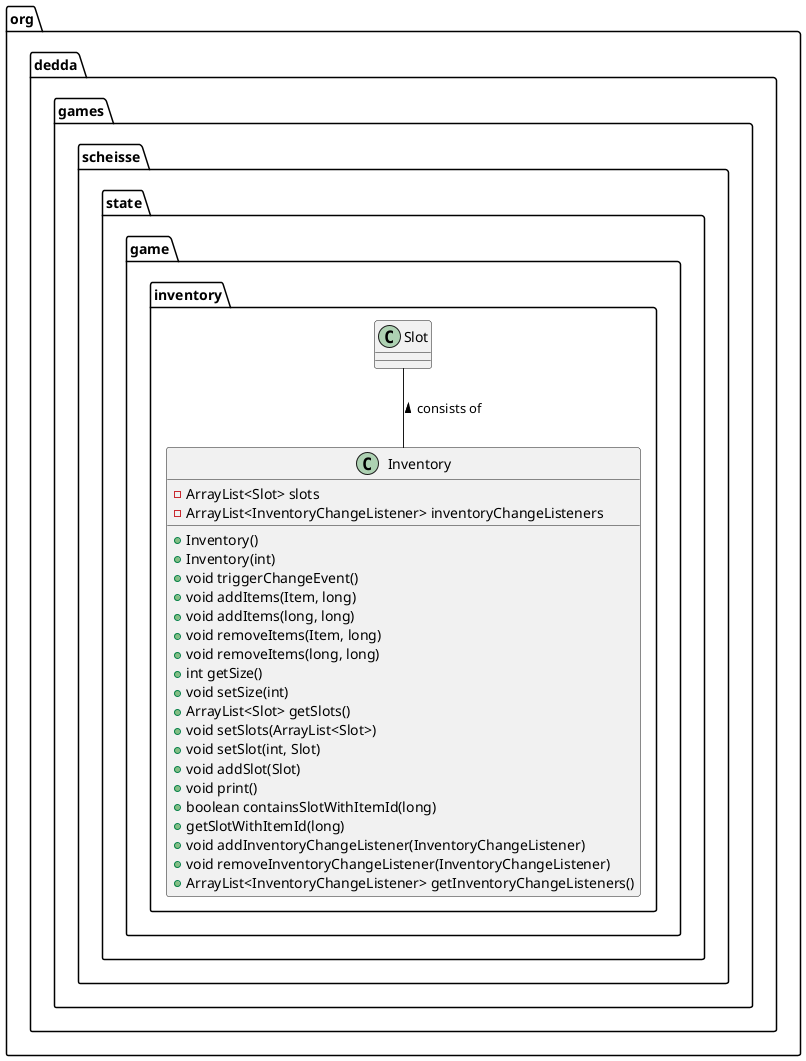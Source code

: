 @startuml
class org.dedda.games.scheisse.state.game.inventory.Slot

class org.dedda.games.scheisse.state.game.inventory.Inventory{
    - ArrayList<Slot> slots
    - ArrayList<InventoryChangeListener> inventoryChangeListeners
    + Inventory()
    + Inventory(int)
    + void triggerChangeEvent()
    + void addItems(Item, long)
    + void addItems(long, long)
    + void removeItems(Item, long)
    + void removeItems(long, long)
    + int getSize()
    + void setSize(int)
    + ArrayList<Slot> getSlots()
    + void setSlots(ArrayList<Slot>)
    + void setSlot(int, Slot)
    + void addSlot(Slot)
    + void print()
    + boolean containsSlotWithItemId(long)
    + getSlotWithItemId(long)
    + void addInventoryChangeListener(InventoryChangeListener)
    + void removeInventoryChangeListener(InventoryChangeListener)
    + ArrayList<InventoryChangeListener> getInventoryChangeListeners()
}

org.dedda.games.scheisse.state.game.inventory.Slot -- org.dedda.games.scheisse.state.game.inventory.Inventory : < consists of
@enduml